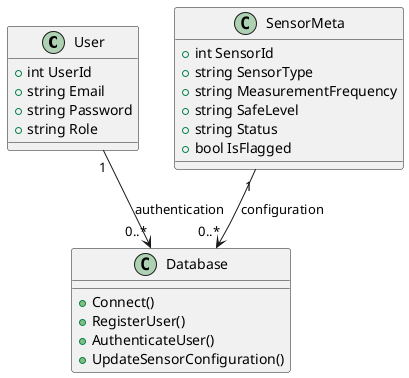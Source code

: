 @startuml
class User {
    +int UserId
    +string Email
    +string Password
    +string Role
}

class SensorMeta {
    +int SensorId
    +string SensorType
    +string MeasurementFrequency
    +string SafeLevel
    +string Status
    +bool IsFlagged
}

class Database {
    +Connect()
    +RegisterUser()
    +AuthenticateUser()
    +UpdateSensorConfiguration()
}

User "1" --> "0..*" Database : authentication
SensorMeta "1" --> "0..*" Database : configuration
@enduml
